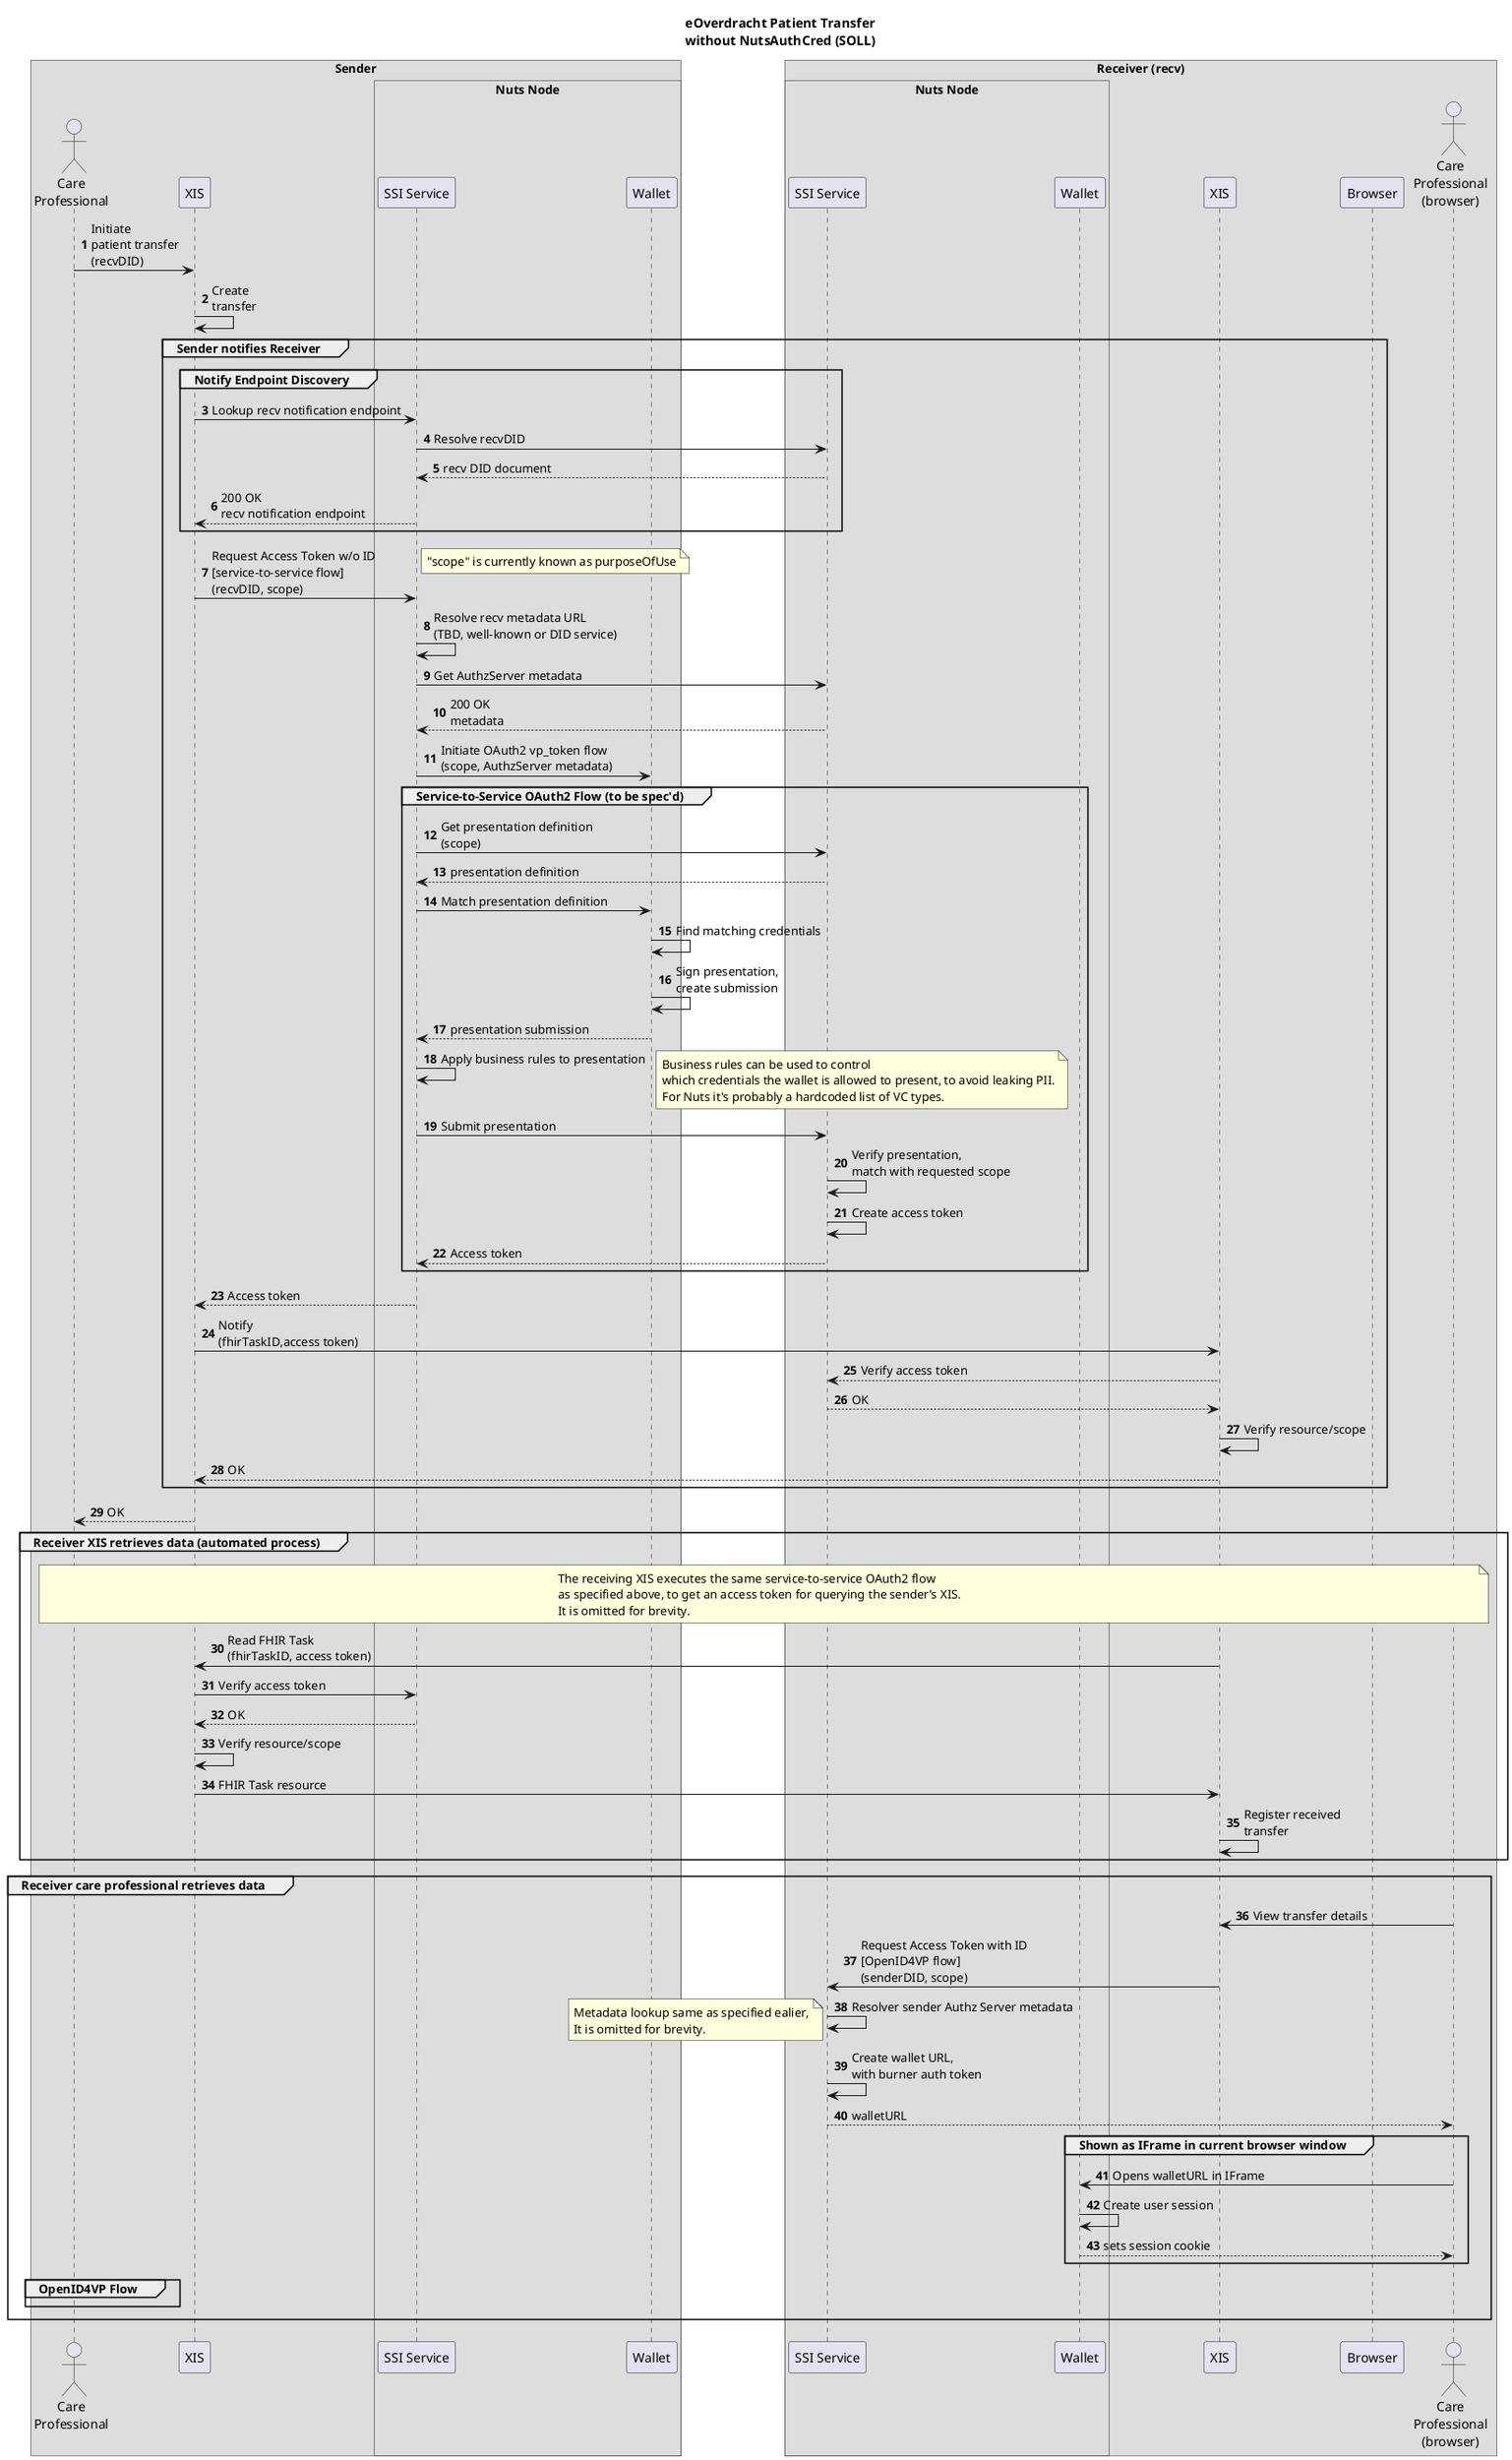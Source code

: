 @startuml
!pragma teoz true
autonumber


title eOverdracht Patient Transfer\nwithout NutsAuthCred (SOLL)

box Sender
    actor SenderCareProf as "Care\nProfessional"
    participant SenderXIS as "XIS"
    box Nuts Node
        participant SenderNode as "SSI Service"
        participant SenderWallet as "Wallet"
    end box
end box
box Receiver (recv)
    box Nuts Node
        participant ReceiverNode as "SSI Service"
        participant ReceiverWallet as "Wallet"
    end box
    participant ReceiverXIS as "XIS"
    participant ReceiverBrowser as "Browser"
    actor ReceiverCareProf as "Care\nProfessional\n(browser)"
end box

SenderCareProf -> SenderXIS : Initiate\npatient transfer\n(recvDID)
SenderXIS -> SenderXIS : Create\ntransfer
group Sender notifies Receiver
    group Notify Endpoint Discovery
        SenderXIS -> SenderNode : Lookup recv notification endpoint
        SenderNode -> ReceiverNode : Resolve recvDID
        ReceiverNode --> SenderNode : recv DID document
        SenderNode --> SenderXIS: 200 OK\nrecv notification endpoint
    end group

    SenderXIS -> SenderNode : Request Access Token w/o ID\n[service-to-service flow]\n(recvDID, scope)
    note right : "scope" is currently known as purposeOfUse
    SenderNode -> SenderNode : Resolve recv metadata URL\n(TBD, well-known or DID service)
    SenderNode -> ReceiverNode : Get AuthzServer metadata
    ReceiverNode --> SenderNode : 200 OK\nmetadata
    SenderNode -> SenderWallet : Initiate OAuth2 vp_token flow\n(scope, AuthzServer metadata)
    group Service-to-Service OAuth2 Flow (to be spec'd)
        SenderNode -> ReceiverNode : Get presentation definition\n(scope)
        ReceiverNode --> SenderNode : presentation definition
        SenderNode -> SenderWallet : Match presentation definition
        SenderWallet -> SenderWallet : Find matching credentials
        SenderWallet -> SenderWallet : Sign presentation,\ncreate submission
        SenderWallet --> SenderNode : presentation submission
        SenderNode -> SenderNode : Apply business rules to presentation
        note right
            Business rules can be used to control
            which credentials the wallet is allowed to present, to avoid leaking PII.
            For Nuts it's probably a hardcoded list of VC types.
        end note
        SenderNode -> ReceiverNode : Submit presentation
        ReceiverNode -> ReceiverNode : Verify presentation,\nmatch with requested scope
        ReceiverNode -> ReceiverNode : Create access token
        ReceiverNode --> SenderNode : Access token
    end group
    SenderNode --> SenderXIS : Access token
    SenderXIS -> ReceiverXIS : Notify\n(fhirTaskID,access token)
    ReceiverXIS --> ReceiverNode : Verify access token
    ReceiverNode --> ReceiverXIS : OK
    ReceiverXIS -> ReceiverXIS : Verify resource/scope
    ReceiverXIS --> SenderXIS : OK
end group
SenderXIS --> SenderCareProf : OK


group Receiver XIS retrieves data (automated process)
    note across
        The receiving XIS executes the same service-to-service OAuth2 flow
        as specified above, to get an access token for querying the sender's XIS.
        It is omitted for brevity.
    end note
    ReceiverXIS -> SenderXIS : Read FHIR Task\n(fhirTaskID, access token)
    SenderXIS -> SenderNode : Verify access token
    SenderNode --> SenderXIS : OK
    SenderXIS -> SenderXIS : Verify resource/scope
    SenderXIS -> ReceiverXIS : FHIR Task resource
    ReceiverXIS -> ReceiverXIS : Register received\ntransfer
end group
group Receiver care professional retrieves data
    ReceiverCareProf -> ReceiverXIS : View transfer details
    ReceiverXIS -> ReceiverNode : Request Access Token with ID\n[OpenID4VP flow]\n(senderDID, scope)
    ReceiverNode -> ReceiverNode : Resolver sender Authz Server metadata
    note left
        Metadata lookup same as specified ealier,
        It is omitted for brevity.
    end note
    ReceiverNode -> ReceiverNode : Create wallet URL,\nwith burner auth token
    ReceiverNode --> ReceiverCareProf : walletURL
    group Shown as IFrame in current browser window
        ReceiverCareProf -> ReceiverWallet : Opens walletURL in IFrame
        ReceiverWallet -> ReceiverWallet : Create user session
        ReceiverWallet --> ReceiverCareProf : sets session cookie
    end group
    group OpenID4VP Flow

    end group
end group
@enduml